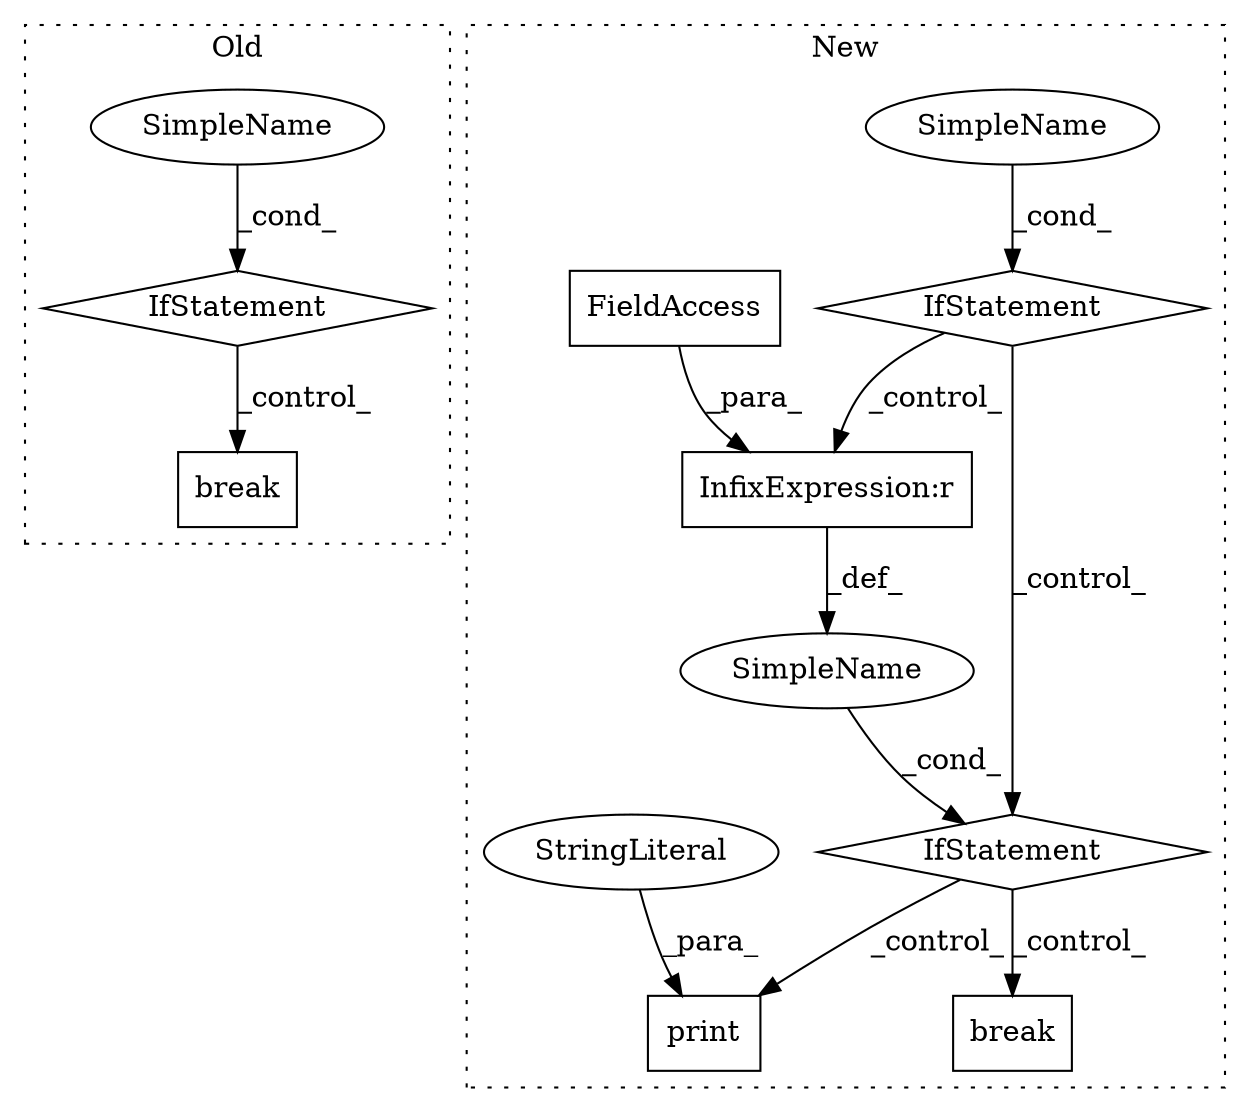 digraph G {
subgraph cluster0 {
1 [label="IfStatement" a="25" s="3749,3780" l="4,2" shape="diamond"];
5 [label="break" a="10" s="3840" l="6" shape="box"];
6 [label="SimpleName" a="42" s="" l="" shape="ellipse"];
label = "Old";
style="dotted";
}
subgraph cluster1 {
2 [label="break" a="10" s="3994" l="6" shape="box"];
3 [label="IfStatement" a="25" s="3947,3978" l="4,2" shape="diamond"];
4 [label="SimpleName" a="42" s="" l="" shape="ellipse"];
7 [label="InfixExpression:r" a="27" s="3959" l="4" shape="box"];
8 [label="SimpleName" a="42" s="" l="" shape="ellipse"];
9 [label="FieldAccess" a="22" s="3951" l="8" shape="box"];
10 [label="print" a="32" s="4033,4071" l="6,1" shape="box"];
11 [label="StringLiteral" a="45" s="4039" l="23" shape="ellipse"];
12 [label="IfStatement" a="25" s="3811,3841" l="4,2" shape="diamond"];
label = "New";
style="dotted";
}
1 -> 5 [label="_control_"];
3 -> 2 [label="_control_"];
3 -> 10 [label="_control_"];
4 -> 3 [label="_cond_"];
6 -> 1 [label="_cond_"];
7 -> 4 [label="_def_"];
8 -> 12 [label="_cond_"];
9 -> 7 [label="_para_"];
11 -> 10 [label="_para_"];
12 -> 3 [label="_control_"];
12 -> 7 [label="_control_"];
}